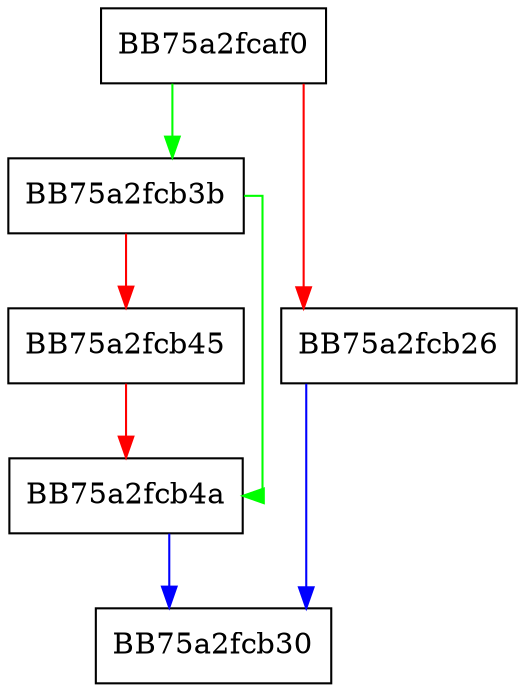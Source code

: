 digraph NewVSprintfA {
  node [shape="box"];
  graph [splines=ortho];
  BB75a2fcaf0 -> BB75a2fcb3b [color="green"];
  BB75a2fcaf0 -> BB75a2fcb26 [color="red"];
  BB75a2fcb26 -> BB75a2fcb30 [color="blue"];
  BB75a2fcb3b -> BB75a2fcb4a [color="green"];
  BB75a2fcb3b -> BB75a2fcb45 [color="red"];
  BB75a2fcb45 -> BB75a2fcb4a [color="red"];
  BB75a2fcb4a -> BB75a2fcb30 [color="blue"];
}